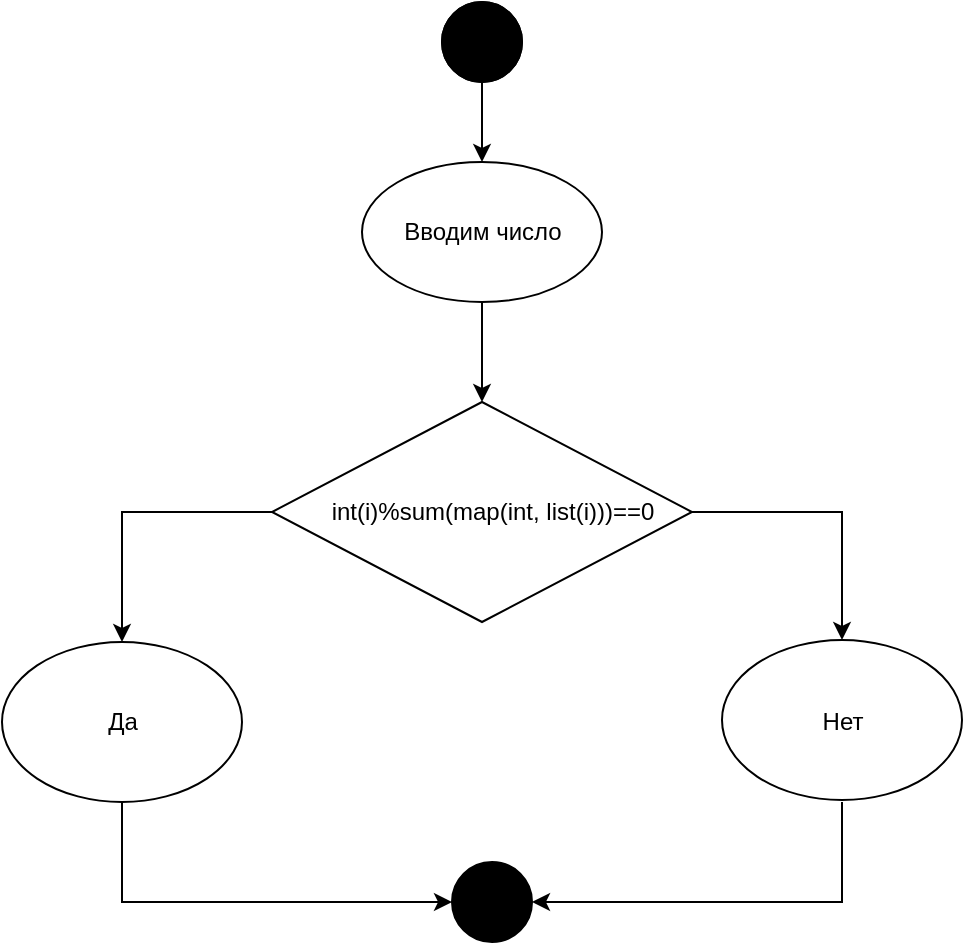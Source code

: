 <mxfile version="18.0.7" type="device"><diagram id="BLg-fd0TKz0fYmPTce9T" name="Page-1"><mxGraphModel dx="1382" dy="764" grid="1" gridSize="10" guides="1" tooltips="1" connect="1" arrows="1" fold="1" page="1" pageScale="1" pageWidth="827" pageHeight="1169" math="0" shadow="0"><root><mxCell id="0"/><mxCell id="1" parent="0"/><mxCell id="k2h78xAkfVyXqlV7NUbZ-57" value="" style="ellipse;whiteSpace=wrap;html=1;fillColor=#FFFFFF;" vertex="1" parent="1"><mxGeometry x="140" y="360" width="120" height="80" as="geometry"/></mxCell><mxCell id="k2h78xAkfVyXqlV7NUbZ-1" value="" style="ellipse;whiteSpace=wrap;html=1;aspect=fixed;fillColor=#000000;" vertex="1" parent="1"><mxGeometry x="360" y="40" width="40" height="40" as="geometry"/></mxCell><mxCell id="k2h78xAkfVyXqlV7NUbZ-9" style="edgeStyle=orthogonalEdgeStyle;rounded=0;orthogonalLoop=1;jettySize=auto;html=1;exitX=0.5;exitY=1;exitDx=0;exitDy=0;" edge="1" parent="1" source="k2h78xAkfVyXqlV7NUbZ-6"><mxGeometry relative="1" as="geometry"><mxPoint x="380" y="120" as="targetPoint"/></mxGeometry></mxCell><mxCell id="k2h78xAkfVyXqlV7NUbZ-6" value="" style="ellipse;whiteSpace=wrap;html=1;aspect=fixed;fillColor=#000000;" vertex="1" parent="1"><mxGeometry x="360" y="40" width="40" height="40" as="geometry"/></mxCell><mxCell id="k2h78xAkfVyXqlV7NUbZ-7" value="" style="ellipse;whiteSpace=wrap;html=1;aspect=fixed;fillColor=#000000;" vertex="1" parent="1"><mxGeometry x="365" y="470" width="40" height="40" as="geometry"/></mxCell><mxCell id="k2h78xAkfVyXqlV7NUbZ-24" value="" style="ellipse;whiteSpace=wrap;html=1;fillColor=#FFFFFF;" vertex="1" parent="1"><mxGeometry x="320" y="120" width="120" height="70" as="geometry"/></mxCell><mxCell id="k2h78xAkfVyXqlV7NUbZ-25" value="Да" style="text;html=1;resizable=0;autosize=1;align=center;verticalAlign=middle;points=[];fillColor=none;strokeColor=none;rounded=0;" vertex="1" parent="1"><mxGeometry x="185" y="390" width="30" height="20" as="geometry"/></mxCell><mxCell id="k2h78xAkfVyXqlV7NUbZ-27" value="" style="endArrow=classic;html=1;rounded=0;exitX=0.5;exitY=1;exitDx=0;exitDy=0;entryX=0.5;entryY=0;entryDx=0;entryDy=0;" edge="1" parent="1" source="k2h78xAkfVyXqlV7NUbZ-24"><mxGeometry width="50" height="50" relative="1" as="geometry"><mxPoint x="370" y="410" as="sourcePoint"/><mxPoint x="380" y="240" as="targetPoint"/></mxGeometry></mxCell><mxCell id="k2h78xAkfVyXqlV7NUbZ-55" value="" style="rhombus;whiteSpace=wrap;html=1;fillColor=#FFFFFF;" vertex="1" parent="1"><mxGeometry x="275" y="240" width="210" height="110" as="geometry"/></mxCell><mxCell id="k2h78xAkfVyXqlV7NUbZ-56" value="" style="ellipse;whiteSpace=wrap;html=1;fillColor=#FFFFFF;" vertex="1" parent="1"><mxGeometry x="500" y="359" width="120" height="80" as="geometry"/></mxCell><mxCell id="k2h78xAkfVyXqlV7NUbZ-58" value="" style="endArrow=classic;html=1;rounded=0;exitX=1;exitY=0.5;exitDx=0;exitDy=0;entryX=0.5;entryY=0;entryDx=0;entryDy=0;" edge="1" parent="1" source="k2h78xAkfVyXqlV7NUbZ-55" target="k2h78xAkfVyXqlV7NUbZ-56"><mxGeometry width="50" height="50" relative="1" as="geometry"><mxPoint x="490" y="290" as="sourcePoint"/><mxPoint x="530" y="280" as="targetPoint"/><Array as="points"><mxPoint x="560" y="295"/></Array></mxGeometry></mxCell><mxCell id="k2h78xAkfVyXqlV7NUbZ-59" value="" style="endArrow=classic;html=1;rounded=0;exitX=0;exitY=0.5;exitDx=0;exitDy=0;entryX=0.5;entryY=0;entryDx=0;entryDy=0;" edge="1" parent="1" source="k2h78xAkfVyXqlV7NUbZ-55" target="k2h78xAkfVyXqlV7NUbZ-57"><mxGeometry width="50" height="50" relative="1" as="geometry"><mxPoint x="480" y="330" as="sourcePoint"/><mxPoint x="530" y="280" as="targetPoint"/><Array as="points"><mxPoint x="200" y="295"/></Array></mxGeometry></mxCell><mxCell id="k2h78xAkfVyXqlV7NUbZ-60" value="int(i)%sum(map(int, list(i)))==0" style="text;html=1;resizable=0;autosize=1;align=center;verticalAlign=middle;points=[];fillColor=none;strokeColor=none;rounded=0;" vertex="1" parent="1"><mxGeometry x="295" y="285" width="180" height="20" as="geometry"/></mxCell><mxCell id="k2h78xAkfVyXqlV7NUbZ-61" value="Нет" style="text;html=1;resizable=0;autosize=1;align=center;verticalAlign=middle;points=[];fillColor=none;strokeColor=none;rounded=0;" vertex="1" parent="1"><mxGeometry x="540" y="390" width="40" height="20" as="geometry"/></mxCell><mxCell id="k2h78xAkfVyXqlV7NUbZ-62" value="Вводим число" style="text;html=1;resizable=0;autosize=1;align=center;verticalAlign=middle;points=[];fillColor=none;strokeColor=none;rounded=0;" vertex="1" parent="1"><mxGeometry x="335" y="145" width="90" height="20" as="geometry"/></mxCell><mxCell id="k2h78xAkfVyXqlV7NUbZ-64" value="" style="endArrow=classic;html=1;rounded=0;entryX=1;entryY=0.5;entryDx=0;entryDy=0;" edge="1" parent="1" target="k2h78xAkfVyXqlV7NUbZ-7"><mxGeometry width="50" height="50" relative="1" as="geometry"><mxPoint x="560" y="440" as="sourcePoint"/><mxPoint x="450" y="390" as="targetPoint"/><Array as="points"><mxPoint x="560" y="490"/></Array></mxGeometry></mxCell><mxCell id="k2h78xAkfVyXqlV7NUbZ-65" value="" style="endArrow=classic;html=1;rounded=0;exitX=0.5;exitY=1;exitDx=0;exitDy=0;entryX=0;entryY=0.5;entryDx=0;entryDy=0;" edge="1" parent="1" source="k2h78xAkfVyXqlV7NUbZ-57" target="k2h78xAkfVyXqlV7NUbZ-7"><mxGeometry width="50" height="50" relative="1" as="geometry"><mxPoint x="400" y="440" as="sourcePoint"/><mxPoint x="450" y="390" as="targetPoint"/><Array as="points"><mxPoint x="200" y="490"/></Array></mxGeometry></mxCell></root></mxGraphModel></diagram></mxfile>